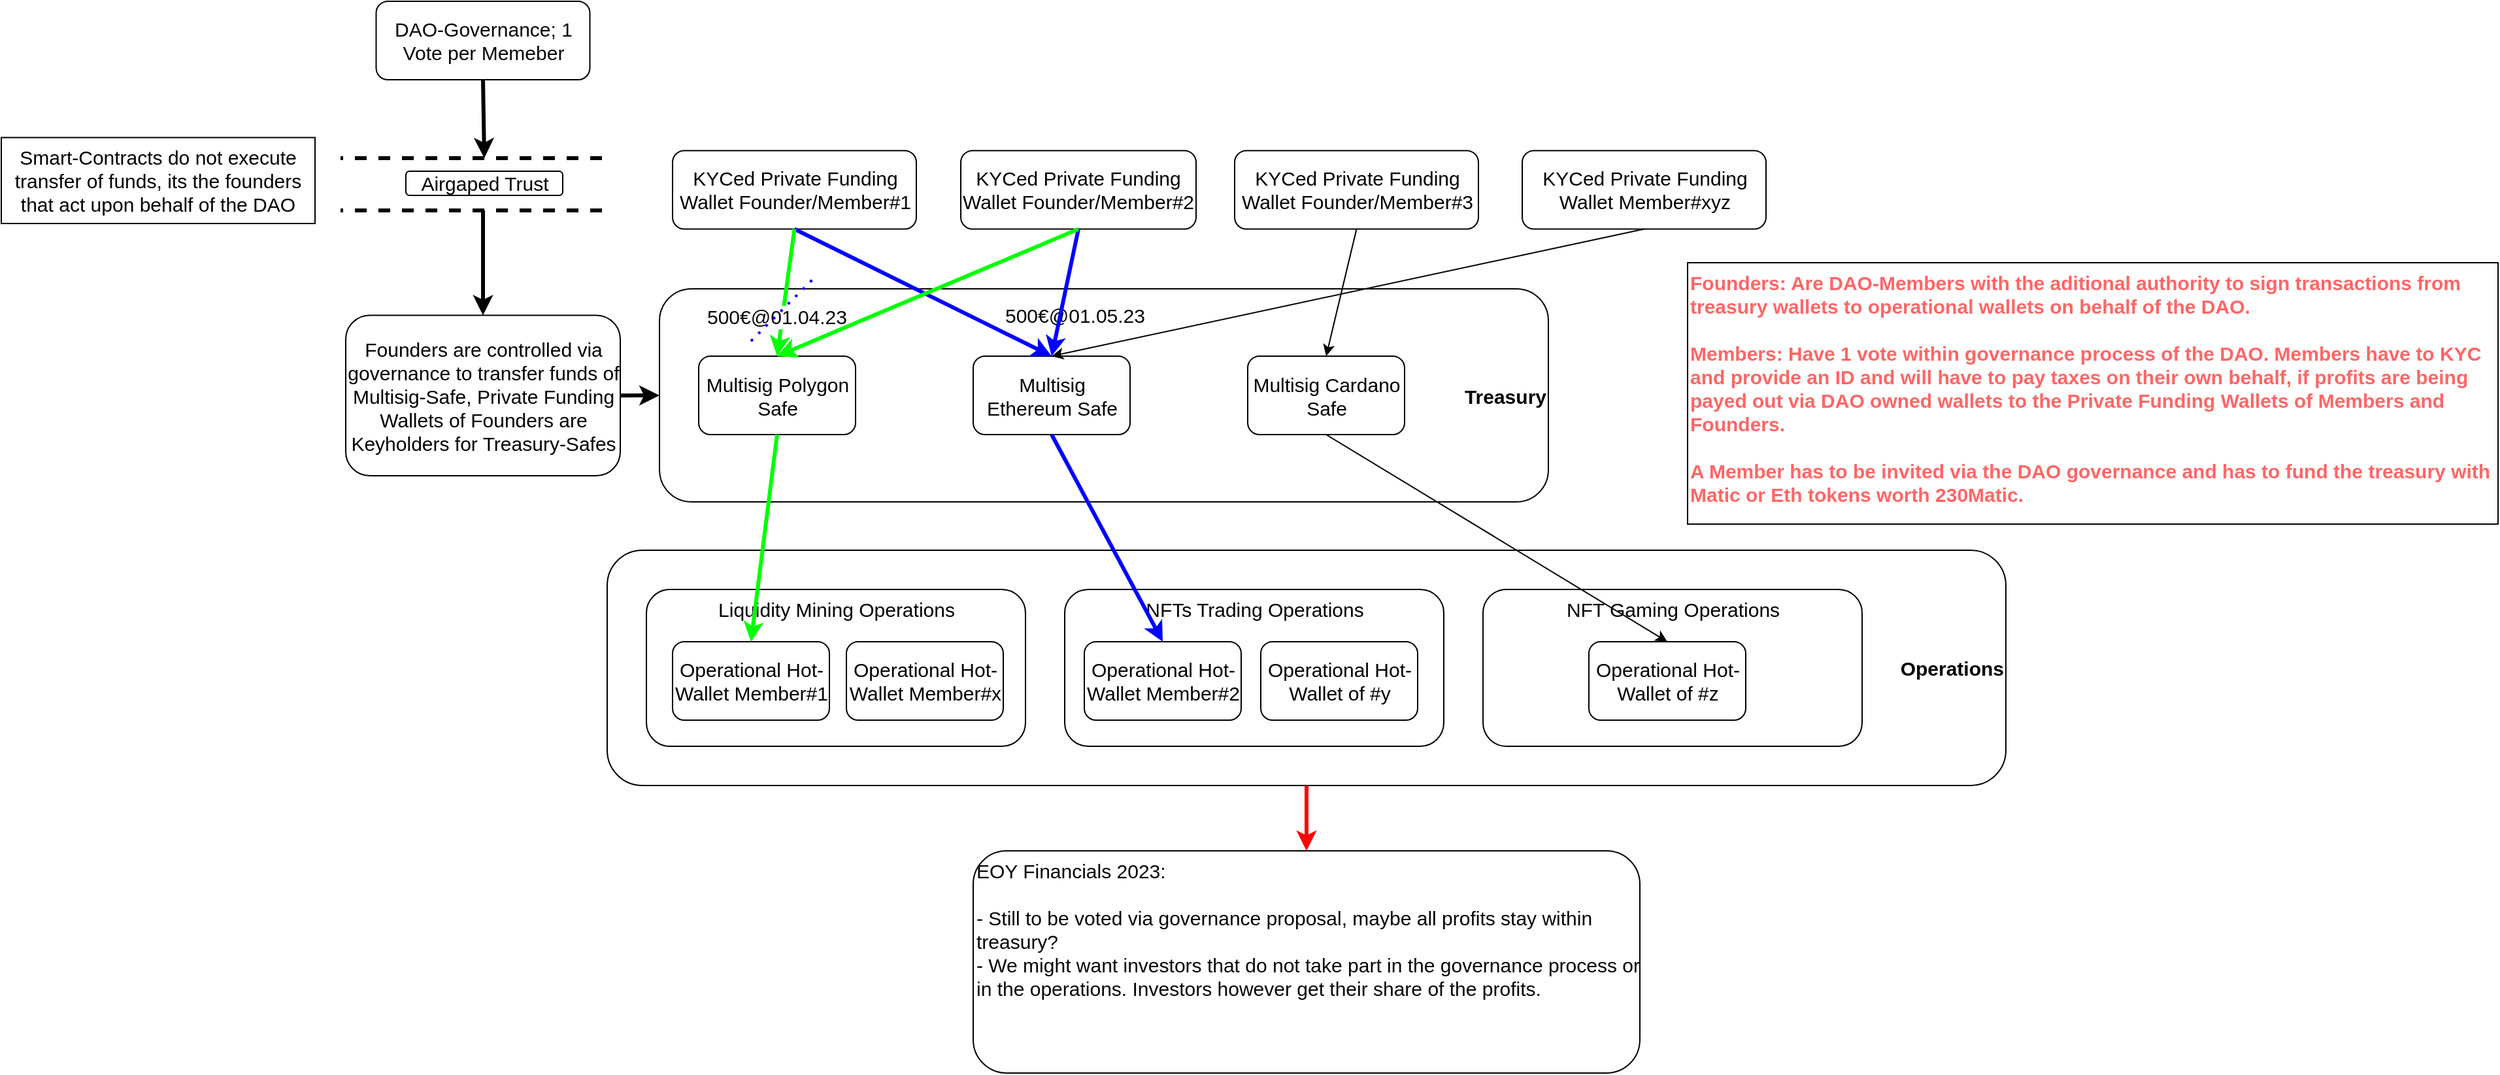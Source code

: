 <mxfile version="21.1.2" type="device" pages="3">
  <diagram name="V1.0" id="reXOlka0RR7HOdJJbHTf">
    <mxGraphModel dx="1863" dy="614" grid="1" gridSize="10" guides="1" tooltips="1" connect="1" arrows="1" fold="1" page="1" pageScale="1" pageWidth="827" pageHeight="1169" math="0" shadow="0">
      <root>
        <mxCell id="0" />
        <mxCell id="1" parent="0" />
        <mxCell id="ksUGWsf0ZPR4c5a9Apki-6" value="&lt;div style=&quot;font-size: 15px;&quot;&gt;&lt;b style=&quot;font-size: 15px;&quot;&gt;&lt;font style=&quot;font-size: 15px;&quot;&gt;Treasury&lt;/font&gt;&lt;/b&gt;&lt;/div&gt;" style="rounded=1;whiteSpace=wrap;html=1;align=right;fontSize=15;" parent="1" vertex="1">
          <mxGeometry x="233.5" y="220" width="680" height="163" as="geometry" />
        </mxCell>
        <mxCell id="ksUGWsf0ZPR4c5a9Apki-1" value="KYCed Private Funding Wallet Founder/Member#1" style="rounded=1;whiteSpace=wrap;html=1;fontSize=15;" parent="1" vertex="1">
          <mxGeometry x="243.5" y="114.25" width="186.5" height="60" as="geometry" />
        </mxCell>
        <mxCell id="ksUGWsf0ZPR4c5a9Apki-2" value="KYCed&amp;nbsp;Private Funding Wallet Founder/Member#2" style="rounded=1;whiteSpace=wrap;html=1;fontSize=15;" parent="1" vertex="1">
          <mxGeometry x="464" y="114.25" width="180" height="60" as="geometry" />
        </mxCell>
        <mxCell id="ksUGWsf0ZPR4c5a9Apki-3" value="Multisig Ethereum Safe" style="rounded=1;whiteSpace=wrap;html=1;fontSize=15;" parent="1" vertex="1">
          <mxGeometry x="473.5" y="271.5" width="120" height="60" as="geometry" />
        </mxCell>
        <mxCell id="ksUGWsf0ZPR4c5a9Apki-4" value="Multisig Polygon Safe" style="rounded=1;whiteSpace=wrap;html=1;fontSize=15;" parent="1" vertex="1">
          <mxGeometry x="263.5" y="271.5" width="120" height="60" as="geometry" />
        </mxCell>
        <mxCell id="ksUGWsf0ZPR4c5a9Apki-5" value="Multisig Cardano Safe" style="rounded=1;whiteSpace=wrap;html=1;fontSize=15;" parent="1" vertex="1">
          <mxGeometry x="683.5" y="271.5" width="120" height="60" as="geometry" />
        </mxCell>
        <mxCell id="ksUGWsf0ZPR4c5a9Apki-8" value="" style="endArrow=classic;startArrow=none;html=1;rounded=0;entryX=0.5;entryY=0;entryDx=0;entryDy=0;exitX=0.5;exitY=1;exitDx=0;exitDy=0;strokeColor=#0000FF;strokeWidth=3;startFill=0;fontSize=15;" parent="1" source="ksUGWsf0ZPR4c5a9Apki-1" target="ksUGWsf0ZPR4c5a9Apki-3" edge="1">
          <mxGeometry width="50" height="50" relative="1" as="geometry">
            <mxPoint x="463.5" y="260" as="sourcePoint" />
            <mxPoint x="513.5" y="210" as="targetPoint" />
          </mxGeometry>
        </mxCell>
        <mxCell id="ksUGWsf0ZPR4c5a9Apki-41" value="500€@01.05.23" style="edgeLabel;html=1;align=center;verticalAlign=middle;resizable=0;points=[];fontSize=15;fontColor=#050505;" parent="ksUGWsf0ZPR4c5a9Apki-8" vertex="1" connectable="0">
          <mxGeometry x="-0.202" y="1" relative="1" as="geometry">
            <mxPoint x="135" y="28" as="offset" />
          </mxGeometry>
        </mxCell>
        <mxCell id="ksUGWsf0ZPR4c5a9Apki-9" value="" style="endArrow=classic;startArrow=none;html=1;rounded=0;entryX=0.5;entryY=0;entryDx=0;entryDy=0;exitX=0.5;exitY=1;exitDx=0;exitDy=0;fontColor=#050505;strokeColor=#00FF00;strokeWidth=3;startFill=0;fontSize=15;" parent="1" source="ksUGWsf0ZPR4c5a9Apki-1" target="ksUGWsf0ZPR4c5a9Apki-4" edge="1">
          <mxGeometry width="50" height="50" relative="1" as="geometry">
            <mxPoint x="243.5" y="100" as="sourcePoint" />
            <mxPoint x="323.5" y="100" as="targetPoint" />
          </mxGeometry>
        </mxCell>
        <mxCell id="ksUGWsf0ZPR4c5a9Apki-38" value="500€@01.04.23" style="edgeLabel;html=1;align=center;verticalAlign=middle;resizable=0;points=[];fontSize=15;fontColor=#050505;" parent="ksUGWsf0ZPR4c5a9Apki-9" vertex="1" connectable="0">
          <mxGeometry x="-0.373" relative="1" as="geometry">
            <mxPoint x="-10" y="36" as="offset" />
          </mxGeometry>
        </mxCell>
        <mxCell id="ksUGWsf0ZPR4c5a9Apki-11" value="" style="endArrow=classic;startArrow=none;html=1;rounded=0;entryX=0.5;entryY=0;entryDx=0;entryDy=0;exitX=0.5;exitY=1;exitDx=0;exitDy=0;strokeColor=#0000FF;strokeWidth=3;startFill=0;fontSize=15;" parent="1" source="ksUGWsf0ZPR4c5a9Apki-2" target="ksUGWsf0ZPR4c5a9Apki-3" edge="1">
          <mxGeometry width="50" height="50" relative="1" as="geometry">
            <mxPoint x="263.5" y="120" as="sourcePoint" />
            <mxPoint x="343.5" y="120" as="targetPoint" />
          </mxGeometry>
        </mxCell>
        <mxCell id="ksUGWsf0ZPR4c5a9Apki-12" value="" style="endArrow=classic;startArrow=none;html=1;rounded=0;entryX=0.5;entryY=0;entryDx=0;entryDy=0;exitX=0.5;exitY=1;exitDx=0;exitDy=0;strokeColor=#00FF00;strokeWidth=3;startFill=0;fontSize=15;" parent="1" source="ksUGWsf0ZPR4c5a9Apki-2" target="ksUGWsf0ZPR4c5a9Apki-4" edge="1">
          <mxGeometry width="50" height="50" relative="1" as="geometry">
            <mxPoint x="273.5" y="130" as="sourcePoint" />
            <mxPoint x="353.5" y="130" as="targetPoint" />
          </mxGeometry>
        </mxCell>
        <mxCell id="ksUGWsf0ZPR4c5a9Apki-21" value="&lt;div style=&quot;font-size: 15px;&quot;&gt;&lt;b style=&quot;font-size: 15px;&quot;&gt;&lt;font style=&quot;font-size: 15px;&quot;&gt;Operations&lt;/font&gt;&lt;/b&gt;&lt;/div&gt;" style="rounded=1;whiteSpace=wrap;html=1;align=right;fontSize=15;" parent="1" vertex="1">
          <mxGeometry x="193.5" y="420" width="1070" height="180" as="geometry" />
        </mxCell>
        <mxCell id="ksUGWsf0ZPR4c5a9Apki-17" value="Liquidity Mining Operations" style="rounded=1;whiteSpace=wrap;html=1;align=center;verticalAlign=top;fontSize=15;" parent="1" vertex="1">
          <mxGeometry x="223.5" y="450" width="290" height="120" as="geometry" />
        </mxCell>
        <mxCell id="ksUGWsf0ZPR4c5a9Apki-19" value="" style="endArrow=classic;html=1;rounded=0;entryX=0;entryY=0.5;entryDx=0;entryDy=0;exitX=1;exitY=0.5;exitDx=0;exitDy=0;strokeWidth=3;fontSize=15;" parent="1" source="ksUGWsf0ZPR4c5a9Apki-20" target="ksUGWsf0ZPR4c5a9Apki-6" edge="1">
          <mxGeometry width="50" height="50" relative="1" as="geometry">
            <mxPoint x="373.5" y="480" as="sourcePoint" />
            <mxPoint x="513.5" y="200" as="targetPoint" />
          </mxGeometry>
        </mxCell>
        <mxCell id="ksUGWsf0ZPR4c5a9Apki-20" value="Founders are controlled via governance to transfer funds of Multisig-Safe, Private Funding Wallets of Founders are Keyholders for Treasury-Safes" style="rounded=1;whiteSpace=wrap;html=1;fontSize=15;" parent="1" vertex="1">
          <mxGeometry x="-6.5" y="240.25" width="210" height="122.75" as="geometry" />
        </mxCell>
        <mxCell id="ksUGWsf0ZPR4c5a9Apki-22" value="Operational Hot-Wallet Member#1" style="rounded=1;whiteSpace=wrap;html=1;fontSize=15;" parent="1" vertex="1">
          <mxGeometry x="243.5" y="490" width="120" height="60" as="geometry" />
        </mxCell>
        <mxCell id="ksUGWsf0ZPR4c5a9Apki-23" value="" style="endArrow=classic;startArrow=none;html=1;rounded=0;entryX=0.5;entryY=0;entryDx=0;entryDy=0;exitX=0.5;exitY=1;exitDx=0;exitDy=0;strokeWidth=3;strokeColor=#00FF00;startFill=0;fontSize=15;" parent="1" source="ksUGWsf0ZPR4c5a9Apki-4" target="ksUGWsf0ZPR4c5a9Apki-22" edge="1">
          <mxGeometry width="50" height="50" relative="1" as="geometry">
            <mxPoint x="403.5" y="160" as="sourcePoint" />
            <mxPoint x="373.5" y="270" as="targetPoint" />
          </mxGeometry>
        </mxCell>
        <mxCell id="ksUGWsf0ZPR4c5a9Apki-28" value="NFTs Trading Operations" style="rounded=1;whiteSpace=wrap;html=1;align=center;verticalAlign=top;fontSize=15;" parent="1" vertex="1">
          <mxGeometry x="543.5" y="450" width="290" height="120" as="geometry" />
        </mxCell>
        <mxCell id="ksUGWsf0ZPR4c5a9Apki-29" value="Operational Hot-Wallet Member#2" style="rounded=1;whiteSpace=wrap;html=1;fontSize=15;" parent="1" vertex="1">
          <mxGeometry x="558.5" y="490" width="120" height="60" as="geometry" />
        </mxCell>
        <mxCell id="ksUGWsf0ZPR4c5a9Apki-30" value="" style="endArrow=classic;startArrow=none;html=1;rounded=0;entryX=0.5;entryY=0;entryDx=0;entryDy=0;exitX=0.5;exitY=1;exitDx=0;exitDy=0;strokeWidth=3;strokeColor=#0000FF;startFill=0;fontSize=15;" parent="1" source="ksUGWsf0ZPR4c5a9Apki-3" target="ksUGWsf0ZPR4c5a9Apki-29" edge="1">
          <mxGeometry width="50" height="50" relative="1" as="geometry">
            <mxPoint x="713.5" y="330" as="sourcePoint" />
            <mxPoint x="363.5" y="510" as="targetPoint" />
          </mxGeometry>
        </mxCell>
        <mxCell id="ksUGWsf0ZPR4c5a9Apki-31" value="Operational Hot-Wallet of #y" style="rounded=1;whiteSpace=wrap;html=1;fontSize=15;" parent="1" vertex="1">
          <mxGeometry x="693.5" y="490" width="120" height="60" as="geometry" />
        </mxCell>
        <mxCell id="ksUGWsf0ZPR4c5a9Apki-33" value="EOY Financials 2023:&lt;br&gt;&lt;br&gt;- Still to be voted via governance proposal, maybe all profits stay within treasury?&lt;br&gt;- We might want investors that do not take part in the governance process or in the operations. Investors however get their share of the profits." style="rounded=1;whiteSpace=wrap;html=1;fontSize=15;fontColor=#050505;verticalAlign=top;align=left;" parent="1" vertex="1">
          <mxGeometry x="473.5" y="650" width="510" height="170" as="geometry" />
        </mxCell>
        <mxCell id="ksUGWsf0ZPR4c5a9Apki-34" value="" style="endArrow=none;startArrow=classic;html=1;rounded=0;strokeWidth=3;strokeColor=#FF0000;endFill=0;exitX=0.5;exitY=0;exitDx=0;exitDy=0;entryX=0.5;entryY=1;entryDx=0;entryDy=0;fontSize=15;" parent="1" source="ksUGWsf0ZPR4c5a9Apki-33" target="ksUGWsf0ZPR4c5a9Apki-21" edge="1">
          <mxGeometry width="50" height="50" relative="1" as="geometry">
            <mxPoint x="623.5" y="630" as="sourcePoint" />
            <mxPoint x="933.5" y="510" as="targetPoint" />
          </mxGeometry>
        </mxCell>
        <mxCell id="ksUGWsf0ZPR4c5a9Apki-43" value="DAO-Governance; 1 Vote per Memeber" style="rounded=1;whiteSpace=wrap;html=1;fontSize=15;fontColor=#050505;" parent="1" vertex="1">
          <mxGeometry x="16.75" width="163.5" height="60" as="geometry" />
        </mxCell>
        <mxCell id="ksUGWsf0ZPR4c5a9Apki-47" value="" style="endArrow=none;dashed=1;html=1;rounded=0;strokeColor=#000000;strokeWidth=3;fontSize=15;fontColor=#050505;" parent="1" edge="1">
          <mxGeometry width="50" height="50" relative="1" as="geometry">
            <mxPoint x="189.5" y="160" as="sourcePoint" />
            <mxPoint x="-10.5" y="160" as="targetPoint" />
          </mxGeometry>
        </mxCell>
        <mxCell id="ksUGWsf0ZPR4c5a9Apki-48" value="" style="endArrow=none;dashed=1;html=1;rounded=0;strokeColor=#000000;strokeWidth=3;fontSize=15;fontColor=#050505;" parent="1" edge="1">
          <mxGeometry width="50" height="50" relative="1" as="geometry">
            <mxPoint x="189.5" y="120" as="sourcePoint" />
            <mxPoint x="-10.5" y="120" as="targetPoint" />
          </mxGeometry>
        </mxCell>
        <mxCell id="ksUGWsf0ZPR4c5a9Apki-50" value="" style="endArrow=classic;html=1;rounded=0;strokeColor=#000000;strokeWidth=3;fontSize=15;fontColor=#050505;exitX=0.5;exitY=1;exitDx=0;exitDy=0;" parent="1" source="ksUGWsf0ZPR4c5a9Apki-43" edge="1">
          <mxGeometry width="50" height="50" relative="1" as="geometry">
            <mxPoint x="479.5" y="-30" as="sourcePoint" />
            <mxPoint x="99.5" y="120" as="targetPoint" />
          </mxGeometry>
        </mxCell>
        <mxCell id="ksUGWsf0ZPR4c5a9Apki-51" value="" style="endArrow=none;dashed=1;html=1;dashPattern=1 3;strokeWidth=2;rounded=0;strokeColor=#0000FF;fontSize=15;fontColor=#050505;" parent="1" edge="1">
          <mxGeometry width="50" height="50" relative="1" as="geometry">
            <mxPoint x="303.5" y="260" as="sourcePoint" />
            <mxPoint x="353.5" y="210" as="targetPoint" />
          </mxGeometry>
        </mxCell>
        <mxCell id="ksUGWsf0ZPR4c5a9Apki-53" value="Airgaped Trust" style="rounded=1;whiteSpace=wrap;html=1;fontSize=15;" parent="1" vertex="1">
          <mxGeometry x="39.5" y="130" width="120" height="18.5" as="geometry" />
        </mxCell>
        <mxCell id="yzgCBwjG9V1qT73Nef4H-2" value="Smart-Contracts do not execute transfer of funds, its the founders that act upon behalf of the DAO" style="rounded=0;whiteSpace=wrap;html=1;fontSize=15;" parent="1" vertex="1">
          <mxGeometry x="-270" y="104.25" width="240" height="65.75" as="geometry" />
        </mxCell>
        <mxCell id="yzgCBwjG9V1qT73Nef4H-3" value="" style="endArrow=classic;html=1;rounded=0;strokeColor=#000000;strokeWidth=3;fontSize=15;fontColor=#050505;entryX=0.5;entryY=0;entryDx=0;entryDy=0;" parent="1" target="ksUGWsf0ZPR4c5a9Apki-20" edge="1">
          <mxGeometry width="50" height="50" relative="1" as="geometry">
            <mxPoint x="98.5" y="160" as="sourcePoint" />
            <mxPoint x="109.5" y="130" as="targetPoint" />
          </mxGeometry>
        </mxCell>
        <mxCell id="yzgCBwjG9V1qT73Nef4H-4" value="KYCed&amp;nbsp;Private Funding Wallet Founder/Member#3" style="rounded=1;whiteSpace=wrap;html=1;fontSize=15;" parent="1" vertex="1">
          <mxGeometry x="673.5" y="114.25" width="186.5" height="60" as="geometry" />
        </mxCell>
        <mxCell id="yzgCBwjG9V1qT73Nef4H-5" value="KYCed&amp;nbsp;Private Funding Wallet Member#xyz" style="rounded=1;whiteSpace=wrap;html=1;fontSize=15;" parent="1" vertex="1">
          <mxGeometry x="893.5" y="114.25" width="186.5" height="60" as="geometry" />
        </mxCell>
        <mxCell id="yzgCBwjG9V1qT73Nef4H-6" value="Operational Hot-Wallet Member#x" style="rounded=1;whiteSpace=wrap;html=1;fontSize=15;" parent="1" vertex="1">
          <mxGeometry x="376.5" y="490" width="120" height="60" as="geometry" />
        </mxCell>
        <mxCell id="yzgCBwjG9V1qT73Nef4H-7" value="NFT Gaming Operations" style="rounded=1;whiteSpace=wrap;html=1;align=center;verticalAlign=top;fontSize=15;" parent="1" vertex="1">
          <mxGeometry x="863.5" y="450" width="290" height="120" as="geometry" />
        </mxCell>
        <mxCell id="yzgCBwjG9V1qT73Nef4H-8" value="Operational Hot-Wallet of #z" style="rounded=1;whiteSpace=wrap;html=1;fontSize=15;" parent="1" vertex="1">
          <mxGeometry x="944.5" y="490" width="120" height="60" as="geometry" />
        </mxCell>
        <mxCell id="yzgCBwjG9V1qT73Nef4H-9" value="" style="endArrow=classic;html=1;rounded=0;strokeColor=#000000;strokeWidth=1;fontSize=15;fontColor=#050505;entryX=0.5;entryY=0;entryDx=0;entryDy=0;exitX=0.5;exitY=1;exitDx=0;exitDy=0;" parent="1" source="yzgCBwjG9V1qT73Nef4H-4" target="ksUGWsf0ZPR4c5a9Apki-5" edge="1">
          <mxGeometry width="50" height="50" relative="1" as="geometry">
            <mxPoint x="108.5" y="170" as="sourcePoint" />
            <mxPoint x="108.5" y="267.25" as="targetPoint" />
          </mxGeometry>
        </mxCell>
        <mxCell id="yzgCBwjG9V1qT73Nef4H-10" value="" style="endArrow=classic;html=1;rounded=0;strokeColor=#000000;strokeWidth=1;fontSize=15;fontColor=#050505;entryX=0.5;entryY=0;entryDx=0;entryDy=0;exitX=0.5;exitY=1;exitDx=0;exitDy=0;" parent="1" source="yzgCBwjG9V1qT73Nef4H-5" target="ksUGWsf0ZPR4c5a9Apki-3" edge="1">
          <mxGeometry width="50" height="50" relative="1" as="geometry">
            <mxPoint x="118.5" y="180" as="sourcePoint" />
            <mxPoint x="118.5" y="277.25" as="targetPoint" />
          </mxGeometry>
        </mxCell>
        <mxCell id="yzgCBwjG9V1qT73Nef4H-11" value="" style="endArrow=classic;html=1;rounded=0;strokeColor=#000000;strokeWidth=1;fontSize=15;fontColor=#050505;entryX=0.5;entryY=0;entryDx=0;entryDy=0;exitX=0.5;exitY=1;exitDx=0;exitDy=0;" parent="1" source="ksUGWsf0ZPR4c5a9Apki-5" target="yzgCBwjG9V1qT73Nef4H-8" edge="1">
          <mxGeometry width="50" height="50" relative="1" as="geometry">
            <mxPoint x="128.5" y="170" as="sourcePoint" />
            <mxPoint x="128.5" y="267.25" as="targetPoint" />
          </mxGeometry>
        </mxCell>
        <mxCell id="Y0BjRnIpEt8SPluu8uCf-1" value="Founders: Are DAO-Members with the aditional authority to sign transactions from treasury wallets to operational wallets on behalf of the DAO.&lt;br&gt;&lt;br style=&quot;font-size: 15px;&quot;&gt;&lt;div style=&quot;font-size: 15px;&quot;&gt;&lt;span style=&quot;background-color: initial; font-size: 15px;&quot;&gt;Members: Have 1 vote within governance process of the DAO. Members have to KYC and provide an ID and will have to pay taxes on their own behalf, if profits are being payed out via DAO owned wallets to the Private Funding Wallets of Members and Founders.&lt;/span&gt;&lt;/div&gt;&lt;div style=&quot;font-size: 15px;&quot;&gt;&lt;span style=&quot;background-color: initial; font-size: 15px;&quot;&gt;&lt;br&gt;&lt;/span&gt;&lt;/div&gt;&lt;div style=&quot;font-size: 15px;&quot;&gt;A Member has to be invited via the DAO governance and has to fund the treasury with Matic or Eth tokens worth 230Matic.&lt;/div&gt;" style="rounded=0;whiteSpace=wrap;html=1;align=left;fontSize=15;verticalAlign=top;fontStyle=1;fontColor=#FF6666;" parent="1" vertex="1">
          <mxGeometry x="1020" y="200" width="620" height="200" as="geometry" />
        </mxCell>
      </root>
    </mxGraphModel>
  </diagram>
  <diagram id="h8ff9XndPLmboOOTSbcn" name="V1.1">
    <mxGraphModel dx="1863" dy="614" grid="1" gridSize="10" guides="1" tooltips="1" connect="1" arrows="1" fold="1" page="1" pageScale="1" pageWidth="827" pageHeight="1169" math="0" shadow="0">
      <root>
        <mxCell id="0" />
        <mxCell id="1" parent="0" />
        <mxCell id="76cYOGqHApLL8cCiKRmP-1" value="&lt;div style=&quot;font-size: 15px;&quot;&gt;&lt;b style=&quot;font-size: 15px;&quot;&gt;&lt;font style=&quot;font-size: 15px;&quot;&gt;DAO-Treasury&lt;/font&gt;&lt;/b&gt;&lt;/div&gt;" style="rounded=1;whiteSpace=wrap;html=1;align=center;fontSize=15;verticalAlign=top;" parent="1" vertex="1">
          <mxGeometry x="300" y="240" width="470" height="120" as="geometry" />
        </mxCell>
        <mxCell id="76cYOGqHApLL8cCiKRmP-2" value="KYCed Private Funding Wallets of Members and Founders" style="rounded=1;whiteSpace=wrap;html=1;fontSize=15;" parent="1" vertex="1">
          <mxGeometry x="333" y="114.25" width="186.5" height="60" as="geometry" />
        </mxCell>
        <mxCell id="76cYOGqHApLL8cCiKRmP-3" value="KYCed&amp;nbsp;Private Funding Wallets of Investors" style="rounded=1;whiteSpace=wrap;html=1;fontSize=15;" parent="1" vertex="1">
          <mxGeometry x="560" y="114.25" width="180" height="60" as="geometry" />
        </mxCell>
        <mxCell id="76cYOGqHApLL8cCiKRmP-4" value="Multisig Ethereum Safe" style="rounded=1;whiteSpace=wrap;html=1;fontSize=15;" parent="1" vertex="1">
          <mxGeometry x="466.5" y="271.63" width="120" height="60" as="geometry" />
        </mxCell>
        <mxCell id="76cYOGqHApLL8cCiKRmP-5" value="Multisig Polygon Safe" style="rounded=1;whiteSpace=wrap;html=1;fontSize=15;" parent="1" vertex="1">
          <mxGeometry x="330" y="271.63" width="120" height="60" as="geometry" />
        </mxCell>
        <mxCell id="76cYOGqHApLL8cCiKRmP-6" value="Multisig Cardano Safe" style="rounded=1;whiteSpace=wrap;html=1;fontSize=15;" parent="1" vertex="1">
          <mxGeometry x="610" y="271.63" width="120" height="60" as="geometry" />
        </mxCell>
        <mxCell id="76cYOGqHApLL8cCiKRmP-12" value="" style="endArrow=classic;startArrow=none;html=1;rounded=0;entryX=0.5;entryY=0;entryDx=0;entryDy=0;exitX=0.5;exitY=1;exitDx=0;exitDy=0;strokeColor=#00FF00;strokeWidth=3;startFill=0;fontSize=15;" parent="1" source="76cYOGqHApLL8cCiKRmP-3" target="76cYOGqHApLL8cCiKRmP-1" edge="1">
          <mxGeometry width="50" height="50" relative="1" as="geometry">
            <mxPoint x="273.5" y="130" as="sourcePoint" />
            <mxPoint x="353.5" y="130" as="targetPoint" />
          </mxGeometry>
        </mxCell>
        <mxCell id="76cYOGqHApLL8cCiKRmP-13" value="&lt;div style=&quot;font-size: 15px;&quot;&gt;&lt;b style=&quot;font-size: 15px;&quot;&gt;&lt;font style=&quot;font-size: 15px;&quot;&gt;DAO-Operations&lt;/font&gt;&lt;/b&gt;&lt;/div&gt;" style="rounded=1;whiteSpace=wrap;html=1;align=center;fontSize=15;verticalAlign=top;" parent="1" vertex="1">
          <mxGeometry y="414" width="1070" height="170" as="geometry" />
        </mxCell>
        <mxCell id="76cYOGqHApLL8cCiKRmP-14" value="Liquidity Mining Operations" style="rounded=1;whiteSpace=wrap;html=1;align=center;verticalAlign=top;fontSize=15;" parent="1" vertex="1">
          <mxGeometry x="30" y="444" width="226.5" height="120" as="geometry" />
        </mxCell>
        <mxCell id="76cYOGqHApLL8cCiKRmP-15" value="" style="endArrow=classic;html=1;rounded=0;entryX=0;entryY=0.5;entryDx=0;entryDy=0;exitX=1;exitY=0.5;exitDx=0;exitDy=0;strokeWidth=3;fontSize=15;" parent="1" source="76cYOGqHApLL8cCiKRmP-16" target="76cYOGqHApLL8cCiKRmP-1" edge="1">
          <mxGeometry width="50" height="50" relative="1" as="geometry">
            <mxPoint x="373.5" y="480" as="sourcePoint" />
            <mxPoint x="513.5" y="200" as="targetPoint" />
          </mxGeometry>
        </mxCell>
        <mxCell id="76cYOGqHApLL8cCiKRmP-16" value="Founders are controlled via governance to transfer funds of Multisig-Safe, Private Funding Wallets of Founders are Keyholders for Treasury-Safes" style="rounded=1;whiteSpace=wrap;html=1;fontSize=15;" parent="1" vertex="1">
          <mxGeometry x="-6.5" y="240.25" width="210" height="122.75" as="geometry" />
        </mxCell>
        <mxCell id="76cYOGqHApLL8cCiKRmP-17" value="Operational Hot-Wallets controlled by Operators" style="rounded=1;whiteSpace=wrap;html=1;fontSize=15;" parent="1" vertex="1">
          <mxGeometry x="50" y="484" width="186.5" height="60" as="geometry" />
        </mxCell>
        <mxCell id="76cYOGqHApLL8cCiKRmP-19" value="NFTs Operations" style="rounded=1;whiteSpace=wrap;html=1;align=center;verticalAlign=top;fontSize=15;" parent="1" vertex="1">
          <mxGeometry x="286.5" y="444" width="230" height="120" as="geometry" />
        </mxCell>
        <mxCell id="76cYOGqHApLL8cCiKRmP-23" value="&lt;div style=&quot;text-align: center;&quot;&gt;&lt;b style=&quot;background-color: initial;&quot;&gt;EOY Financials 2023&lt;/b&gt;&lt;/div&gt;&lt;div style=&quot;text-align: center;&quot;&gt;&lt;br&gt;&lt;/div&gt;Option #1: Profits stay within DAO-Treasury and DAO-Operations Wallets&lt;br&gt;Option #2: Profits payed out to Funding-Wallets&lt;br&gt;&lt;br&gt;Outcome will be decided by DAO-Governance of Members" style="rounded=1;whiteSpace=wrap;html=1;fontSize=15;fontColor=#050505;verticalAlign=top;align=left;" parent="1" vertex="1">
          <mxGeometry x="280" y="630" width="510" height="120" as="geometry" />
        </mxCell>
        <mxCell id="76cYOGqHApLL8cCiKRmP-24" value="" style="endArrow=none;startArrow=classic;html=1;rounded=0;strokeWidth=3;strokeColor=#FF0000;endFill=0;exitX=0.5;exitY=0;exitDx=0;exitDy=0;entryX=0.5;entryY=1;entryDx=0;entryDy=0;fontSize=15;fontColor=#00FF00;" parent="1" source="76cYOGqHApLL8cCiKRmP-23" target="76cYOGqHApLL8cCiKRmP-13" edge="1">
          <mxGeometry width="50" height="50" relative="1" as="geometry">
            <mxPoint x="623.5" y="630" as="sourcePoint" />
            <mxPoint x="933.5" y="510" as="targetPoint" />
          </mxGeometry>
        </mxCell>
        <mxCell id="76cYOGqHApLL8cCiKRmP-25" value="DAO-Governance; 1 Vote per Memeber" style="rounded=1;whiteSpace=wrap;html=1;fontSize=15;fontColor=#050505;" parent="1" vertex="1">
          <mxGeometry x="16.75" y="49.51" width="163.5" height="60" as="geometry" />
        </mxCell>
        <mxCell id="76cYOGqHApLL8cCiKRmP-26" value="" style="endArrow=none;dashed=1;html=1;rounded=0;strokeColor=#000000;strokeWidth=3;fontSize=15;fontColor=#050505;" parent="1" edge="1">
          <mxGeometry width="50" height="50" relative="1" as="geometry">
            <mxPoint x="189.5" y="189.51" as="sourcePoint" />
            <mxPoint x="-10.5" y="189.51" as="targetPoint" />
          </mxGeometry>
        </mxCell>
        <mxCell id="76cYOGqHApLL8cCiKRmP-27" value="" style="endArrow=none;dashed=1;html=1;rounded=0;strokeColor=#000000;strokeWidth=3;fontSize=15;fontColor=#050505;" parent="1" edge="1">
          <mxGeometry width="50" height="50" relative="1" as="geometry">
            <mxPoint x="189.5" y="149.51" as="sourcePoint" />
            <mxPoint x="-10.5" y="149.51" as="targetPoint" />
          </mxGeometry>
        </mxCell>
        <mxCell id="76cYOGqHApLL8cCiKRmP-28" value="" style="endArrow=classic;html=1;rounded=0;strokeColor=#000000;strokeWidth=3;fontSize=15;fontColor=#050505;exitX=0.5;exitY=1;exitDx=0;exitDy=0;" parent="1" source="76cYOGqHApLL8cCiKRmP-25" edge="1">
          <mxGeometry width="50" height="50" relative="1" as="geometry">
            <mxPoint x="479.5" y="-0.49" as="sourcePoint" />
            <mxPoint x="99.5" y="149.51" as="targetPoint" />
          </mxGeometry>
        </mxCell>
        <mxCell id="76cYOGqHApLL8cCiKRmP-30" value="Airgaped Trust" style="rounded=1;whiteSpace=wrap;html=1;fontSize=15;" parent="1" vertex="1">
          <mxGeometry x="39.5" y="159.51" width="120" height="18.5" as="geometry" />
        </mxCell>
        <mxCell id="76cYOGqHApLL8cCiKRmP-32" value="" style="endArrow=classic;html=1;rounded=0;strokeColor=#000000;strokeWidth=3;fontSize=15;fontColor=#050505;entryX=0.5;entryY=0;entryDx=0;entryDy=0;" parent="1" target="76cYOGqHApLL8cCiKRmP-16" edge="1">
          <mxGeometry width="50" height="50" relative="1" as="geometry">
            <mxPoint x="99" y="190" as="sourcePoint" />
            <mxPoint x="109.5" y="130" as="targetPoint" />
          </mxGeometry>
        </mxCell>
        <mxCell id="76cYOGqHApLL8cCiKRmP-36" value="NFT Gaming Operations" style="rounded=1;whiteSpace=wrap;html=1;align=center;verticalAlign=top;fontSize=15;" parent="1" vertex="1">
          <mxGeometry x="546.5" y="444" width="230" height="120" as="geometry" />
        </mxCell>
        <mxCell id="76cYOGqHApLL8cCiKRmP-42" value="" style="endArrow=classic;startArrow=none;html=1;rounded=0;exitX=0.5;exitY=1;exitDx=0;exitDy=0;strokeColor=#00FF00;strokeWidth=3;startFill=0;fontSize=15;entryX=0.5;entryY=0;entryDx=0;entryDy=0;" parent="1" source="76cYOGqHApLL8cCiKRmP-2" target="76cYOGqHApLL8cCiKRmP-1" edge="1">
          <mxGeometry width="50" height="50" relative="1" as="geometry">
            <mxPoint x="753.5" y="184.25" as="sourcePoint" />
            <mxPoint x="580" y="220" as="targetPoint" />
          </mxGeometry>
        </mxCell>
        <mxCell id="76cYOGqHApLL8cCiKRmP-44" value="Operational Hot-Wallets controlled by Operators" style="rounded=1;whiteSpace=wrap;html=1;fontSize=15;" parent="1" vertex="1">
          <mxGeometry x="306.5" y="484" width="186.5" height="60" as="geometry" />
        </mxCell>
        <mxCell id="76cYOGqHApLL8cCiKRmP-45" value="Operational Hot-Wallets controlled by Operators" style="rounded=1;whiteSpace=wrap;html=1;fontSize=15;" parent="1" vertex="1">
          <mxGeometry x="566.5" y="484" width="186.5" height="60" as="geometry" />
        </mxCell>
        <mxCell id="76cYOGqHApLL8cCiKRmP-46" value="Native Staking Operations" style="rounded=1;whiteSpace=wrap;html=1;align=center;verticalAlign=top;fontSize=15;" parent="1" vertex="1">
          <mxGeometry x="806.5" y="444" width="230" height="120" as="geometry" />
        </mxCell>
        <mxCell id="76cYOGqHApLL8cCiKRmP-47" value="Operational Hot-Wallets controlled by Operators" style="rounded=1;whiteSpace=wrap;html=1;fontSize=15;" parent="1" vertex="1">
          <mxGeometry x="826.5" y="484" width="186.5" height="60" as="geometry" />
        </mxCell>
        <mxCell id="76cYOGqHApLL8cCiKRmP-48" value="KYCed Private Funding Wallet of Members and Founders" style="rounded=1;whiteSpace=wrap;html=1;fontSize=15;" parent="1" vertex="1">
          <mxGeometry x="280" y="800" width="186.5" height="60" as="geometry" />
        </mxCell>
        <mxCell id="76cYOGqHApLL8cCiKRmP-49" value="KYCed&amp;nbsp;Private Funding Wallet of Investors" style="rounded=1;whiteSpace=wrap;html=1;fontSize=15;" parent="1" vertex="1">
          <mxGeometry x="623.5" y="800" width="180" height="60" as="geometry" />
        </mxCell>
        <mxCell id="76cYOGqHApLL8cCiKRmP-51" value="" style="endArrow=none;startArrow=classic;html=1;rounded=0;strokeWidth=3;strokeColor=#FF0000;endFill=0;exitX=0.5;exitY=0;exitDx=0;exitDy=0;entryX=0.5;entryY=1;entryDx=0;entryDy=0;fontSize=15;" parent="1" source="76cYOGqHApLL8cCiKRmP-48" target="76cYOGqHApLL8cCiKRmP-23" edge="1">
          <mxGeometry width="50" height="50" relative="1" as="geometry">
            <mxPoint x="791.75" y="670" as="sourcePoint" />
            <mxPoint x="791.75" y="610" as="targetPoint" />
          </mxGeometry>
        </mxCell>
        <mxCell id="76cYOGqHApLL8cCiKRmP-56" value="Profit" style="edgeLabel;html=1;align=center;verticalAlign=middle;resizable=0;points=[];fontSize=14;" parent="76cYOGqHApLL8cCiKRmP-51" vertex="1" connectable="0">
          <mxGeometry x="0.217" y="3" relative="1" as="geometry">
            <mxPoint x="-4" y="3" as="offset" />
          </mxGeometry>
        </mxCell>
        <mxCell id="76cYOGqHApLL8cCiKRmP-52" value="" style="endArrow=none;startArrow=classic;html=1;rounded=0;strokeWidth=3;strokeColor=#FF0000;endFill=0;exitX=0.5;exitY=0;exitDx=0;exitDy=0;entryX=0.5;entryY=1;entryDx=0;entryDy=0;fontSize=15;" parent="1" source="76cYOGqHApLL8cCiKRmP-49" target="76cYOGqHApLL8cCiKRmP-23" edge="1">
          <mxGeometry width="50" height="50" relative="1" as="geometry">
            <mxPoint x="801.75" y="680" as="sourcePoint" />
            <mxPoint x="801.75" y="620" as="targetPoint" />
          </mxGeometry>
        </mxCell>
        <mxCell id="76cYOGqHApLL8cCiKRmP-57" value="Profit" style="edgeLabel;html=1;align=center;verticalAlign=middle;resizable=0;points=[];fontSize=14;" parent="76cYOGqHApLL8cCiKRmP-52" vertex="1" connectable="0">
          <mxGeometry x="0.191" y="1" relative="1" as="geometry">
            <mxPoint y="1" as="offset" />
          </mxGeometry>
        </mxCell>
        <mxCell id="76cYOGqHApLL8cCiKRmP-54" value="Taxes payed by each Member on own behalf" style="rounded=1;whiteSpace=wrap;html=1;fontSize=15;" parent="1" vertex="1">
          <mxGeometry x="50" y="800" width="186.5" height="60" as="geometry" />
        </mxCell>
        <mxCell id="76cYOGqHApLL8cCiKRmP-55" value="Taxes payed by each Investor on own behalf" style="rounded=1;whiteSpace=wrap;html=1;fontSize=15;" parent="1" vertex="1">
          <mxGeometry x="846.5" y="800" width="186.5" height="60" as="geometry" />
        </mxCell>
        <mxCell id="76cYOGqHApLL8cCiKRmP-58" value="" style="endArrow=classic;startArrow=none;html=1;rounded=0;entryX=0.5;entryY=0;entryDx=0;entryDy=0;exitX=0.5;exitY=1;exitDx=0;exitDy=0;strokeColor=#00FF00;strokeWidth=3;startFill=0;fontSize=15;" parent="1" source="76cYOGqHApLL8cCiKRmP-1" target="76cYOGqHApLL8cCiKRmP-13" edge="1">
          <mxGeometry width="50" height="50" relative="1" as="geometry">
            <mxPoint x="723.5" y="184.25" as="sourcePoint" />
            <mxPoint x="588.25" y="230.13" as="targetPoint" />
          </mxGeometry>
        </mxCell>
        <mxCell id="76cYOGqHApLL8cCiKRmP-62" value="" style="endArrow=none;startArrow=classic;html=1;rounded=0;strokeWidth=3;strokeColor=#FF0000;endFill=0;exitX=1;exitY=0.5;exitDx=0;exitDy=0;entryX=0;entryY=0.5;entryDx=0;entryDy=0;fontSize=15;" parent="1" source="76cYOGqHApLL8cCiKRmP-54" target="76cYOGqHApLL8cCiKRmP-48" edge="1">
          <mxGeometry width="50" height="50" relative="1" as="geometry">
            <mxPoint x="545" y="640" as="sourcePoint" />
            <mxPoint x="545" y="594" as="targetPoint" />
          </mxGeometry>
        </mxCell>
        <mxCell id="76cYOGqHApLL8cCiKRmP-63" value="" style="endArrow=none;startArrow=classic;html=1;rounded=0;strokeWidth=3;strokeColor=#FF0000;endFill=0;exitX=0;exitY=0.5;exitDx=0;exitDy=0;entryX=1;entryY=0.5;entryDx=0;entryDy=0;fontSize=15;" parent="1" source="76cYOGqHApLL8cCiKRmP-55" target="76cYOGqHApLL8cCiKRmP-49" edge="1">
          <mxGeometry width="50" height="50" relative="1" as="geometry">
            <mxPoint x="246.5" y="840" as="sourcePoint" />
            <mxPoint x="290" y="840" as="targetPoint" />
          </mxGeometry>
        </mxCell>
        <mxCell id="76cYOGqHApLL8cCiKRmP-64" value="Smart-Contracts do not execute transfer of funds, its the founders that act upon behalf of the DAO" style="rounded=1;whiteSpace=wrap;html=1;fontSize=15;fontColor=#050505;" parent="1" vertex="1">
          <mxGeometry x="-220" y="130" width="193.5" height="78.37" as="geometry" />
        </mxCell>
        <mxCell id="76cYOGqHApLL8cCiKRmP-65" value="Founders: &lt;span style=&quot;font-weight: normal;&quot;&gt;Are DAO-Members with the aditional authority to sign transactions from treasury wallets to operational wallets on behalf of the DAO.&lt;/span&gt;&lt;br style=&quot;border-color: var(--border-color); font-size: 15px;&quot;&gt;&lt;br style=&quot;border-color: var(--border-color); font-size: 15px;&quot;&gt;&lt;div style=&quot;border-color: var(--border-color); font-size: 15px;&quot;&gt;&lt;span style=&quot;border-color: var(--border-color); background-color: initial; font-size: 15px;&quot;&gt;Members: &lt;span style=&quot;font-weight: normal;&quot;&gt;Have 1 vote within governance process of the DAO. Members have to KYC and provide an ID and will have to pay taxes on their own behalf, if profits are being payed out via DAO owned wallets to the Private Funding Wallets of Members and Founders.&lt;/span&gt;&lt;/span&gt;&lt;/div&gt;&lt;div style=&quot;border-color: var(--border-color); font-size: 15px;&quot;&gt;&lt;span style=&quot;border-color: var(--border-color); background-color: initial; font-size: 15px; font-weight: normal;&quot;&gt;&lt;br&gt;&lt;/span&gt;&lt;/div&gt;&lt;div style=&quot;border-color: var(--border-color); font-size: 15px;&quot;&gt;&lt;span style=&quot;border-color: var(--border-color); background-color: initial; font-size: 15px; font-weight: normal;&quot;&gt;A Member has to be invited via the DAO governance and has to fund the treasury with Matic or Eth tokens worth 230Matic.&lt;br&gt;&lt;/span&gt;&lt;/div&gt;&lt;div style=&quot;border-color: var(--border-color); font-size: 15px;&quot;&gt;&lt;span style=&quot;border-color: var(--border-color); background-color: initial; font-size: 15px;&quot;&gt;&lt;br style=&quot;border-color: var(--border-color); font-size: 15px;&quot;&gt;&lt;/span&gt;&lt;/div&gt;&lt;div style=&quot;border-color: var(--border-color); font-size: 15px;&quot;&gt;&lt;span style=&quot;border-color: var(--border-color); background-color: initial; font-size: 15px;&quot;&gt;Operators: &lt;span style=&quot;font-weight: normal;&quot;&gt;Are Members that take control of a single operational Hot-Wallet =&amp;gt; Operators hold the private keys, not the DAO!&lt;/span&gt;&lt;/span&gt;&lt;/div&gt;&lt;div style=&quot;border-color: var(--border-color); font-size: 15px;&quot;&gt;&lt;span style=&quot;border-color: var(--border-color); background-color: initial; font-size: 15px;&quot;&gt;&lt;span style=&quot;font-weight: normal;&quot;&gt;&lt;br&gt;&lt;/span&gt;&lt;/span&gt;&lt;/div&gt;&lt;div style=&quot;border-color: var(--border-color); font-size: 15px;&quot;&gt;&lt;span style=&quot;border-color: var(--border-color); background-color: initial; font-size: 15px;&quot;&gt;Investors:&lt;span style=&quot;font-weight: 400;&quot;&gt;&amp;nbsp;Investors dont participate within the DAO actively, but want to join only to participate on the profits. Investors only get 75% of the profits payed out EOY compared to the payout of members.&lt;/span&gt;&lt;/span&gt;&lt;/div&gt;&lt;div style=&quot;border-color: var(--border-color); font-size: 15px;&quot;&gt;&lt;span style=&quot;border-color: var(--border-color); background-color: initial; font-size: 15px;&quot;&gt;&lt;br&gt;&lt;/span&gt;&lt;/div&gt;&lt;div style=&quot;border-color: var(--border-color); font-size: 15px;&quot;&gt;&lt;br&gt;&lt;/div&gt;" style="rounded=1;whiteSpace=wrap;html=1;fontSize=15;align=left;fontColor=#FF0000;fontStyle=1" parent="1" vertex="1">
          <mxGeometry x="806.5" y="40" width="583.5" height="320" as="geometry" />
        </mxCell>
      </root>
    </mxGraphModel>
  </diagram>
  <diagram id="tRvfZeMiKRNkf8-mLVkh" name="V1.2">
    <mxGraphModel dx="1863" dy="614" grid="1" gridSize="10" guides="1" tooltips="1" connect="1" arrows="1" fold="1" page="1" pageScale="1" pageWidth="827" pageHeight="1169" math="0" shadow="0">
      <root>
        <mxCell id="0" />
        <mxCell id="1" parent="0" />
        <mxCell id="FZY7Oqexer8E_CtcWSiL-49" value="&lt;b&gt;&lt;u&gt;Explanetory Contexts&lt;/u&gt;&lt;/b&gt;" style="rounded=0;whiteSpace=wrap;html=1;align=center;verticalAlign=top;fontSize=15;" parent="1" vertex="1">
          <mxGeometry x="830" y="7" width="570" height="380" as="geometry" />
        </mxCell>
        <mxCell id="FZY7Oqexer8E_CtcWSiL-1" value="&lt;div style=&quot;font-size: 15px;&quot;&gt;&lt;b style=&quot;font-size: 15px;&quot;&gt;&lt;font style=&quot;font-size: 15px;&quot;&gt;DAO-Treasury&lt;/font&gt;&lt;/b&gt;&lt;/div&gt;" style="rounded=1;whiteSpace=wrap;html=1;align=center;fontSize=15;verticalAlign=top;" parent="1" vertex="1">
          <mxGeometry x="310" y="240" width="450" height="120" as="geometry" />
        </mxCell>
        <mxCell id="FZY7Oqexer8E_CtcWSiL-2" value="Doxxed Private Funding Wallets of Members and Founders" style="rounded=1;whiteSpace=wrap;html=1;fontSize=15;fillColor=#00FF00;" parent="1" vertex="1">
          <mxGeometry x="441.75" y="98.37" width="186.5" height="60" as="geometry" />
        </mxCell>
        <mxCell id="FZY7Oqexer8E_CtcWSiL-4" value="Multisig Ethereum Safe" style="rounded=1;whiteSpace=wrap;html=1;fontSize=15;fillColor=#B266FF;" parent="1" vertex="1">
          <mxGeometry x="476.5" y="271.63" width="120" height="60" as="geometry" />
        </mxCell>
        <mxCell id="FZY7Oqexer8E_CtcWSiL-5" value="Multisig Polygon Safe" style="rounded=1;whiteSpace=wrap;html=1;fontSize=15;fillColor=#00FF00;" parent="1" vertex="1">
          <mxGeometry x="340" y="271.63" width="120" height="60" as="geometry" />
        </mxCell>
        <mxCell id="FZY7Oqexer8E_CtcWSiL-6" value="Multisig Cardano Safe" style="rounded=1;whiteSpace=wrap;html=1;fontSize=15;fillColor=#FFFF00;" parent="1" vertex="1">
          <mxGeometry x="614" y="271.63" width="120" height="60" as="geometry" />
        </mxCell>
        <mxCell id="FZY7Oqexer8E_CtcWSiL-8" value="&lt;div style=&quot;font-size: 15px;&quot;&gt;&lt;b style=&quot;font-size: 15px;&quot;&gt;&lt;font style=&quot;font-size: 15px;&quot;&gt;DAO-Operations&lt;/font&gt;&lt;/b&gt;&lt;/div&gt;" style="rounded=1;whiteSpace=wrap;html=1;align=center;fontSize=15;verticalAlign=top;" parent="1" vertex="1">
          <mxGeometry y="414" width="1070" height="170" as="geometry" />
        </mxCell>
        <mxCell id="FZY7Oqexer8E_CtcWSiL-9" value="Liquidity Mining Operations" style="rounded=1;whiteSpace=wrap;html=1;align=center;verticalAlign=top;fontSize=15;fillColor=#00FF00;" parent="1" vertex="1">
          <mxGeometry x="30" y="444" width="226.5" height="120" as="geometry" />
        </mxCell>
        <mxCell id="FZY7Oqexer8E_CtcWSiL-10" value="" style="endArrow=classic;html=1;rounded=0;entryX=0;entryY=0.5;entryDx=0;entryDy=0;exitX=1;exitY=0.5;exitDx=0;exitDy=0;strokeWidth=3;fontSize=15;" parent="1" source="FZY7Oqexer8E_CtcWSiL-11" target="FZY7Oqexer8E_CtcWSiL-1" edge="1">
          <mxGeometry width="50" height="50" relative="1" as="geometry">
            <mxPoint x="373.5" y="480" as="sourcePoint" />
            <mxPoint x="513.5" y="200" as="targetPoint" />
          </mxGeometry>
        </mxCell>
        <mxCell id="FZY7Oqexer8E_CtcWSiL-11" value="Founders are controlled via the DAO-Governance process to transfer funds of the Multisig-Safe." style="rounded=1;whiteSpace=wrap;html=1;fontSize=15;fillColor=#00FF00;" parent="1" vertex="1">
          <mxGeometry x="-23" y="260.25" width="243.5" height="79.75" as="geometry" />
        </mxCell>
        <mxCell id="FZY7Oqexer8E_CtcWSiL-12" value="Operational Hot-Wallets controlled by Operators" style="rounded=1;whiteSpace=wrap;html=1;fontSize=15;fillColor=#00FF00;" parent="1" vertex="1">
          <mxGeometry x="50" y="484" width="186.5" height="60" as="geometry" />
        </mxCell>
        <mxCell id="FZY7Oqexer8E_CtcWSiL-13" value="NFTs Operations" style="rounded=1;whiteSpace=wrap;html=1;align=center;verticalAlign=top;fontSize=15;fillColor=#B266FF;" parent="1" vertex="1">
          <mxGeometry x="286.5" y="444" width="230" height="120" as="geometry" />
        </mxCell>
        <mxCell id="FZY7Oqexer8E_CtcWSiL-14" value="&lt;div style=&quot;text-align: center;&quot;&gt;&lt;b style=&quot;background-color: initial;&quot;&gt;EOY Financials 2023&lt;/b&gt;&lt;/div&gt;&lt;div style=&quot;text-align: center;&quot;&gt;&lt;br&gt;&lt;/div&gt;Option #1: Profits stay within DAO-Treasury and DAO-Operations Wallets&lt;br&gt;Option #2: Profits payed out to Funding-Wallets&lt;br&gt;&lt;br&gt;Outcome will be decided by DAO-Governance process" style="rounded=1;whiteSpace=wrap;html=1;fontSize=15;fontColor=#050505;verticalAlign=top;align=left;fillColor=#B266FF;" parent="1" vertex="1">
          <mxGeometry x="280" y="630" width="510" height="120" as="geometry" />
        </mxCell>
        <mxCell id="FZY7Oqexer8E_CtcWSiL-15" value="" style="endArrow=none;startArrow=classic;html=1;rounded=0;strokeWidth=3;strokeColor=#FF0000;endFill=0;exitX=0.5;exitY=0;exitDx=0;exitDy=0;entryX=0.5;entryY=1;entryDx=0;entryDy=0;fontSize=15;fontColor=#00FF00;" parent="1" source="FZY7Oqexer8E_CtcWSiL-14" target="FZY7Oqexer8E_CtcWSiL-8" edge="1">
          <mxGeometry width="50" height="50" relative="1" as="geometry">
            <mxPoint x="623.5" y="630" as="sourcePoint" />
            <mxPoint x="933.5" y="510" as="targetPoint" />
          </mxGeometry>
        </mxCell>
        <mxCell id="FZY7Oqexer8E_CtcWSiL-16" value="Member controlled DAO-Governance; 1 Vote per Member" style="rounded=1;whiteSpace=wrap;html=1;fontSize=15;fontColor=#050505;fillColor=#00FF00;" parent="1" vertex="1">
          <mxGeometry x="16.75" y="49.51" width="163.5" height="60" as="geometry" />
        </mxCell>
        <mxCell id="FZY7Oqexer8E_CtcWSiL-17" value="" style="endArrow=none;dashed=1;html=1;rounded=0;strokeColor=#000000;strokeWidth=3;fontSize=15;fontColor=#050505;" parent="1" edge="1">
          <mxGeometry width="50" height="50" relative="1" as="geometry">
            <mxPoint x="189.5" y="189.51" as="sourcePoint" />
            <mxPoint x="-10.5" y="189.51" as="targetPoint" />
          </mxGeometry>
        </mxCell>
        <mxCell id="FZY7Oqexer8E_CtcWSiL-18" value="" style="endArrow=none;dashed=1;html=1;rounded=0;strokeColor=#000000;strokeWidth=3;fontSize=15;fontColor=#050505;" parent="1" edge="1">
          <mxGeometry width="50" height="50" relative="1" as="geometry">
            <mxPoint x="189.5" y="149.51" as="sourcePoint" />
            <mxPoint x="-10.5" y="149.51" as="targetPoint" />
          </mxGeometry>
        </mxCell>
        <mxCell id="FZY7Oqexer8E_CtcWSiL-19" value="" style="endArrow=classic;html=1;rounded=0;strokeColor=#000000;strokeWidth=3;fontSize=15;fontColor=#050505;exitX=0.5;exitY=1;exitDx=0;exitDy=0;" parent="1" source="FZY7Oqexer8E_CtcWSiL-16" edge="1">
          <mxGeometry width="50" height="50" relative="1" as="geometry">
            <mxPoint x="479.5" y="-0.49" as="sourcePoint" />
            <mxPoint x="99.5" y="149.51" as="targetPoint" />
          </mxGeometry>
        </mxCell>
        <mxCell id="FZY7Oqexer8E_CtcWSiL-20" value="Airgaped Trust" style="rounded=1;whiteSpace=wrap;html=1;fontSize=15;" parent="1" vertex="1">
          <mxGeometry x="39.5" y="159.51" width="120" height="18.5" as="geometry" />
        </mxCell>
        <mxCell id="FZY7Oqexer8E_CtcWSiL-21" value="" style="endArrow=classic;html=1;rounded=0;strokeColor=#000000;strokeWidth=3;fontSize=15;fontColor=#050505;entryX=0.5;entryY=0;entryDx=0;entryDy=0;" parent="1" target="FZY7Oqexer8E_CtcWSiL-11" edge="1">
          <mxGeometry width="50" height="50" relative="1" as="geometry">
            <mxPoint x="99" y="190" as="sourcePoint" />
            <mxPoint x="109.5" y="130" as="targetPoint" />
          </mxGeometry>
        </mxCell>
        <mxCell id="FZY7Oqexer8E_CtcWSiL-22" value="NFT Gaming Operations" style="rounded=1;whiteSpace=wrap;html=1;align=center;verticalAlign=top;fontSize=15;fillColor=#FFFF00;" parent="1" vertex="1">
          <mxGeometry x="546.5" y="444" width="230" height="120" as="geometry" />
        </mxCell>
        <mxCell id="FZY7Oqexer8E_CtcWSiL-23" value="Transfer of $Matic" style="endArrow=classic;startArrow=none;html=1;rounded=0;exitX=0.5;exitY=1;exitDx=0;exitDy=0;strokeColor=#00FF00;strokeWidth=3;startFill=0;fontSize=15;entryX=0.5;entryY=0;entryDx=0;entryDy=0;" parent="1" source="FZY7Oqexer8E_CtcWSiL-2" target="FZY7Oqexer8E_CtcWSiL-1" edge="1">
          <mxGeometry width="50" height="50" relative="1" as="geometry">
            <mxPoint x="753.5" y="184.25" as="sourcePoint" />
            <mxPoint x="580" y="220" as="targetPoint" />
          </mxGeometry>
        </mxCell>
        <mxCell id="FZY7Oqexer8E_CtcWSiL-24" value="Operational Hot-Wallets controlled by Operators" style="rounded=1;whiteSpace=wrap;html=1;fontSize=15;fillColor=#B266FF;" parent="1" vertex="1">
          <mxGeometry x="306.5" y="484" width="186.5" height="60" as="geometry" />
        </mxCell>
        <mxCell id="FZY7Oqexer8E_CtcWSiL-25" value="Operational Hot-Wallets controlled by Operators" style="rounded=1;whiteSpace=wrap;html=1;fontSize=15;fillColor=#FFFF00;" parent="1" vertex="1">
          <mxGeometry x="566.5" y="484" width="186.5" height="60" as="geometry" />
        </mxCell>
        <mxCell id="FZY7Oqexer8E_CtcWSiL-26" value="Native Staking Operations" style="rounded=1;whiteSpace=wrap;html=1;align=center;verticalAlign=top;fontSize=15;fillColor=#FFFF00;" parent="1" vertex="1">
          <mxGeometry x="806.5" y="444" width="230" height="120" as="geometry" />
        </mxCell>
        <mxCell id="FZY7Oqexer8E_CtcWSiL-27" value="Operational Hot-Wallets controlled by Operators" style="rounded=1;whiteSpace=wrap;html=1;fontSize=15;fillColor=#FFFF00;" parent="1" vertex="1">
          <mxGeometry x="826.5" y="484" width="186.5" height="60" as="geometry" />
        </mxCell>
        <mxCell id="FZY7Oqexer8E_CtcWSiL-28" value="Doxxed Private Funding Wallet of Members and Founders" style="rounded=1;whiteSpace=wrap;html=1;fontSize=15;fillColor=#FFFF00;" parent="1" vertex="1">
          <mxGeometry x="441.75" y="816" width="186.5" height="60" as="geometry" />
        </mxCell>
        <mxCell id="FZY7Oqexer8E_CtcWSiL-30" value="" style="endArrow=none;startArrow=classic;html=1;rounded=0;strokeWidth=3;strokeColor=#FF0000;endFill=0;exitX=0.5;exitY=0;exitDx=0;exitDy=0;entryX=0.5;entryY=1;entryDx=0;entryDy=0;fontSize=15;" parent="1" source="FZY7Oqexer8E_CtcWSiL-28" target="FZY7Oqexer8E_CtcWSiL-14" edge="1">
          <mxGeometry width="50" height="50" relative="1" as="geometry">
            <mxPoint x="791.75" y="670" as="sourcePoint" />
            <mxPoint x="791.75" y="610" as="targetPoint" />
          </mxGeometry>
        </mxCell>
        <mxCell id="FZY7Oqexer8E_CtcWSiL-31" value="Profit" style="edgeLabel;html=1;align=center;verticalAlign=middle;resizable=0;points=[];fontSize=14;" parent="FZY7Oqexer8E_CtcWSiL-30" vertex="1" connectable="0">
          <mxGeometry x="0.217" y="3" relative="1" as="geometry">
            <mxPoint x="-4" y="3" as="offset" />
          </mxGeometry>
        </mxCell>
        <mxCell id="FZY7Oqexer8E_CtcWSiL-34" value="Taxes payed by each Member on own behalf." style="rounded=1;whiteSpace=wrap;html=1;fontSize=15;fillColor=#FFFF00;" parent="1" vertex="1">
          <mxGeometry x="190" y="816" width="186.5" height="60" as="geometry" />
        </mxCell>
        <mxCell id="FZY7Oqexer8E_CtcWSiL-36" value="" style="endArrow=classic;startArrow=none;html=1;rounded=0;entryX=0.5;entryY=0;entryDx=0;entryDy=0;exitX=0.5;exitY=1;exitDx=0;exitDy=0;strokeColor=#00FF00;strokeWidth=3;startFill=0;fontSize=15;" parent="1" source="FZY7Oqexer8E_CtcWSiL-1" target="FZY7Oqexer8E_CtcWSiL-8" edge="1">
          <mxGeometry width="50" height="50" relative="1" as="geometry">
            <mxPoint x="723.5" y="184.25" as="sourcePoint" />
            <mxPoint x="588.25" y="230.13" as="targetPoint" />
          </mxGeometry>
        </mxCell>
        <mxCell id="FZY7Oqexer8E_CtcWSiL-37" value="" style="endArrow=none;startArrow=classic;html=1;rounded=0;strokeWidth=3;strokeColor=#FF0000;endFill=0;exitX=1;exitY=0.5;exitDx=0;exitDy=0;entryX=0;entryY=0.5;entryDx=0;entryDy=0;fontSize=15;" parent="1" source="FZY7Oqexer8E_CtcWSiL-34" target="FZY7Oqexer8E_CtcWSiL-28" edge="1">
          <mxGeometry width="50" height="50" relative="1" as="geometry">
            <mxPoint x="545" y="656" as="sourcePoint" />
            <mxPoint x="545" y="610" as="targetPoint" />
          </mxGeometry>
        </mxCell>
        <mxCell id="FZY7Oqexer8E_CtcWSiL-39" value="Smart-Contracts do not execute transfer of funds, its the founders that act upon behalf of the DAO" style="rounded=1;whiteSpace=wrap;html=1;fontSize=15;fontColor=#050505;fillColor=#00FF00;" parent="1" vertex="1">
          <mxGeometry x="-230" y="130" width="203.5" height="78.37" as="geometry" />
        </mxCell>
        <mxCell id="FZY7Oqexer8E_CtcWSiL-40" value="&lt;u&gt;Founders:&lt;/u&gt; &lt;span style=&quot;font-weight: normal;&quot;&gt;Are DAO-Members with the aditional authority to sign transactions from treasury wallets to operational wallets on behalf of the DAO.&lt;/span&gt;&lt;br style=&quot;border-color: var(--border-color); font-size: 15px;&quot;&gt;&lt;br style=&quot;border-color: var(--border-color); font-size: 15px;&quot;&gt;&lt;div style=&quot;border-color: var(--border-color); font-size: 15px;&quot;&gt;&lt;span style=&quot;border-color: var(--border-color); background-color: initial; font-size: 15px;&quot;&gt;&lt;u&gt;Members:&lt;/u&gt; &lt;span style=&quot;font-weight: normal;&quot;&gt;Have 1 vote within governance process of the DAO. Members have to be Doxxed and will have to pay taxes on their own behalf, if profits are being payed out via DAO owned wallets to the Private Funding Wallets of Members and Founders.&lt;/span&gt;&lt;/span&gt;&lt;/div&gt;&lt;div style=&quot;border-color: var(--border-color); font-size: 15px;&quot;&gt;&lt;span style=&quot;border-color: var(--border-color); background-color: initial; font-size: 15px; font-weight: normal;&quot;&gt;&lt;br&gt;&lt;/span&gt;&lt;/div&gt;&lt;div style=&quot;border-color: var(--border-color); font-size: 15px;&quot;&gt;&lt;span style=&quot;border-color: var(--border-color); background-color: initial; font-size: 15px; font-weight: normal;&quot;&gt;A Member has to be invited via the DAO-Governance process.&lt;br&gt;&lt;/span&gt;&lt;/div&gt;&lt;div style=&quot;border-color: var(--border-color); font-size: 15px;&quot;&gt;&lt;span style=&quot;border-color: var(--border-color); background-color: initial; font-size: 15px;&quot;&gt;&lt;br style=&quot;border-color: var(--border-color); font-size: 15px;&quot;&gt;&lt;/span&gt;&lt;/div&gt;&lt;div style=&quot;border-color: var(--border-color); font-size: 15px;&quot;&gt;&lt;span style=&quot;border-color: var(--border-color); background-color: initial; font-size: 15px;&quot;&gt;&lt;u&gt;Operators:&lt;/u&gt; &lt;span style=&quot;font-weight: normal;&quot;&gt;Are DAO-Members that take control of a single operational Hot-Wallet =&amp;gt; Operators hold the private keys, not the DAO!&lt;/span&gt;&lt;/span&gt;&lt;/div&gt;&lt;div style=&quot;border-color: var(--border-color); font-size: 15px;&quot;&gt;&lt;br&gt;&lt;/div&gt;&lt;div style=&quot;border-color: var(--border-color); font-size: 15px;&quot;&gt;&lt;span style=&quot;border-color: var(--border-color); background-color: initial; font-size: 15px;&quot;&gt;&lt;br&gt;&lt;/span&gt;&lt;/div&gt;&lt;div style=&quot;border-color: var(--border-color); font-size: 15px;&quot;&gt;&lt;br&gt;&lt;/div&gt;" style="rounded=1;whiteSpace=wrap;html=1;fontSize=15;align=left;fontColor=#000000;fontStyle=1;verticalAlign=top;strokeColor=none;" parent="1" vertex="1">
          <mxGeometry x="853.25" y="134" width="523.5" height="240" as="geometry" />
        </mxCell>
        <mxCell id="FZY7Oqexer8E_CtcWSiL-43" value="Implemented" style="rounded=1;whiteSpace=wrap;html=1;fillColor=#00FF00;fontStyle=1" parent="1" vertex="1">
          <mxGeometry x="910" y="56.51" width="120" height="60" as="geometry" />
        </mxCell>
        <mxCell id="FZY7Oqexer8E_CtcWSiL-44" value="Planned" style="rounded=1;whiteSpace=wrap;html=1;fillColor=#B266FF;fontStyle=1" parent="1" vertex="1">
          <mxGeometry x="1063" y="56.51" width="120" height="60" as="geometry" />
        </mxCell>
        <mxCell id="FZY7Oqexer8E_CtcWSiL-47" value="Outlook" style="rounded=1;whiteSpace=wrap;html=1;fillColor=#FFFF00;fontStyle=1" parent="1" vertex="1">
          <mxGeometry x="1213" y="56.51" width="120" height="60" as="geometry" />
        </mxCell>
      </root>
    </mxGraphModel>
  </diagram>
</mxfile>
